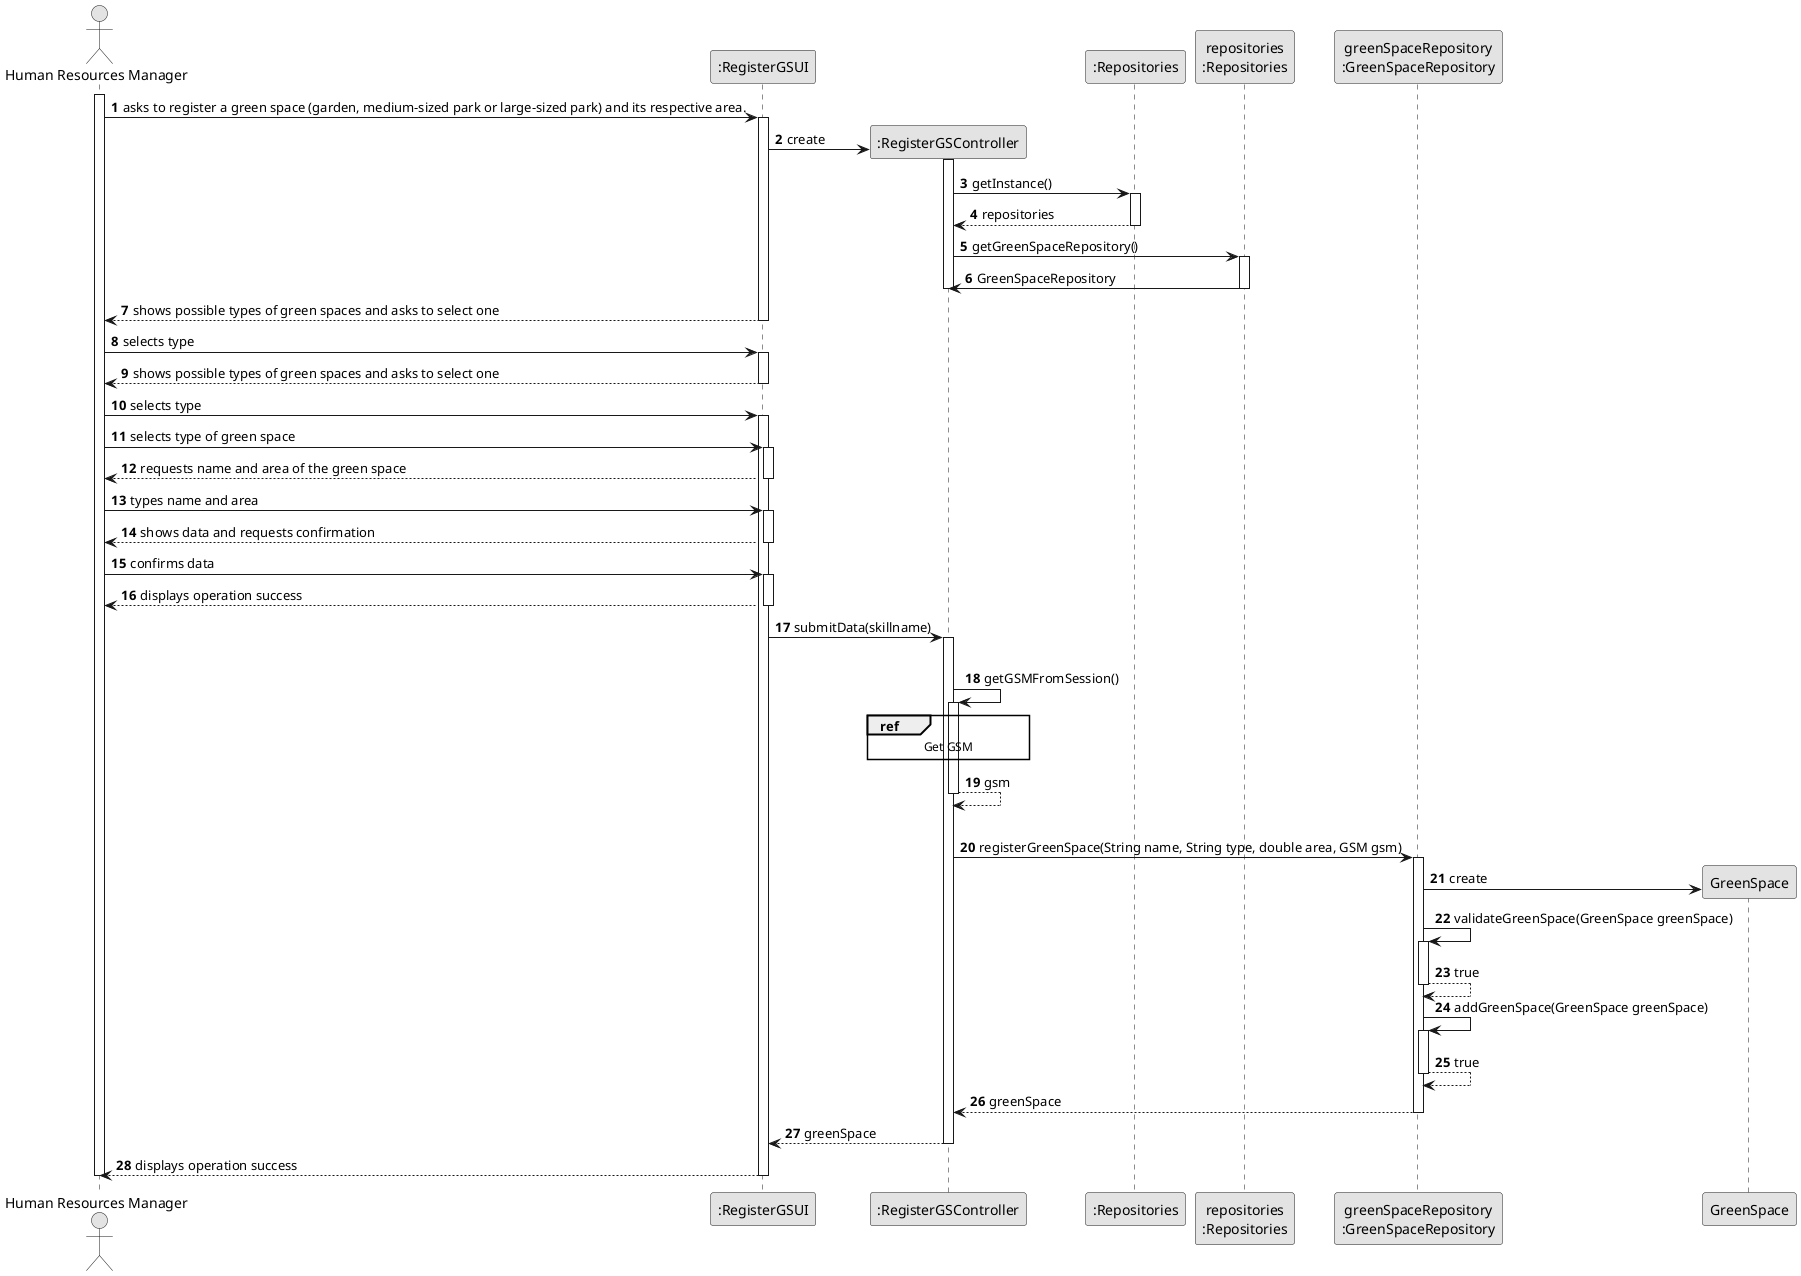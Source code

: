 @startuml
skinparam monochrome true
skinparam packageStyle rectangle
skinparam shadowing false

autonumber

'hide footbox
actor "Human Resources Manager" as ADM
participant ":RegisterGSUI" as UI
participant ":RegisterGSController" as CTRL
participant ":Repositories" as RepositorySingleton
participant "repositories\n:Repositories" as PLAT
participant "greenSpaceRepository\n:GreenSpaceRepository" as GSR
participant "GreenSpace" as HABILIDADE

activate ADM

        ADM -> UI : asks to register a green space (garden, medium-sized park or large-sized park) and its respective area.

        activate UI

'            UI --> ADM : requests data (name)
            'create CTRL
            UI -> CTRL** : create

            activate CTRL

                        CTRL -> RepositorySingleton : getInstance()
                                        activate RepositorySingleton

                                            RepositorySingleton --> CTRL: repositories
                                        deactivate RepositorySingleton

                             CTRL -> PLAT : getGreenSpaceRepository()
                                     activate PLAT

                                 PLAT -> CTRL : GreenSpaceRepository
                                 deactivate PLAT
                                 deactivate CTRL


    UI --> ADM : shows possible types of green spaces and asks to select one
    deactivate UI

    ADM -> UI : selects type
    activate UI

    UI --> ADM : shows possible types of green spaces and asks to select one
    deactivate UI

        ADM -> UI : selects type
        activate UI
            ADM -> UI : selects type of green space
            activate UI
        
            UI --> ADM : requests name and area of the green space
            deactivate UI
        
            ADM -> UI : types name and area
            activate UI
        
            UI --> ADM : shows data and requests confirmation
            deactivate UI
        
            ADM -> UI : confirms data
            activate UI
        
            UI --> ADM : displays operation success
            deactivate UI


        UI -> CTRL : submitData(skillname)
        activate CTRL

            |||
            CTRL -> CTRL : getGSMFromSession()
            activate CTRL

            ref over CTRL
            Get GSM
            end

                CTRL --> CTRL : gsm
            deactivate CTRL

            |||
            CTRL -> GSR: registerGreenSpace(String name, String type, double area, GSM gsm)
            activate GSR

                GSR -> HABILIDADE**: create

                GSR -> GSR: validateGreenSpace(GreenSpace greenSpace)
                activate GSR

                GSR --> GSR: true
                deactivate GSR

                GSR -> GSR: addGreenSpace(GreenSpace greenSpace)
                                activate GSR

                                GSR --> GSR: true
                                deactivate GSR


                GSR --> CTRL : greenSpace

            deactivate GSR

            CTRL --> UI: greenSpace
            deactivate CTRL
            UI --> ADM: displays operation success
    deactivate UI

deactivate ADM

@enduml